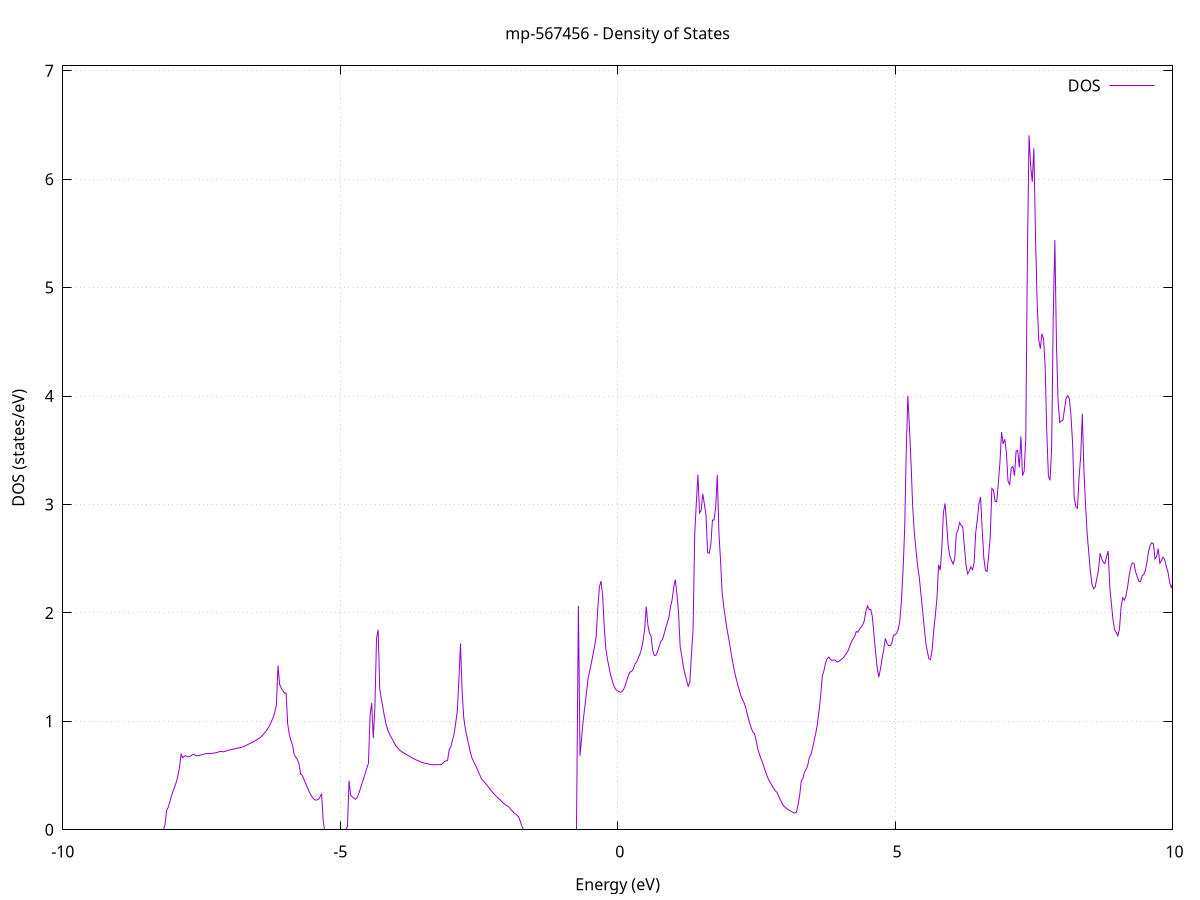 set title 'mp-567456 - Density of States'
set xlabel 'Energy (eV)'
set ylabel 'DOS (states/eV)'
set grid
set xrange [-10:10]
set yrange [0:7.045]
set xzeroaxis lt -1
set terminal png size 800,600
set output 'mp-567456_dos_gnuplot.png'
plot '-' using 1:2 with lines title 'DOS'
-40.614700 0.000000
-40.585600 0.000000
-40.556500 0.000000
-40.527400 0.000000
-40.498300 0.000000
-40.469200 0.000000
-40.440100 0.000000
-40.410900 0.000000
-40.381800 0.000000
-40.352700 0.000000
-40.323600 0.000000
-40.294500 0.000000
-40.265400 0.000000
-40.236300 0.000000
-40.207200 0.000000
-40.178100 0.000000
-40.149000 0.000000
-40.119900 0.000000
-40.090800 0.000000
-40.061600 0.000000
-40.032500 0.000000
-40.003400 0.000000
-39.974300 0.000000
-39.945200 0.000000
-39.916100 0.000000
-39.887000 0.000000
-39.857900 0.000000
-39.828800 0.000000
-39.799700 0.000000
-39.770600 0.000000
-39.741500 0.000000
-39.712300 0.000000
-39.683200 0.000000
-39.654100 0.000000
-39.625000 0.000000
-39.595900 0.000000
-39.566800 0.000000
-39.537700 0.000000
-39.508600 0.000000
-39.479500 0.000000
-39.450400 0.000000
-39.421300 0.000000
-39.392200 0.000000
-39.363000 0.000000
-39.333900 0.000000
-39.304800 0.000000
-39.275700 0.000000
-39.246600 0.000000
-39.217500 0.000000
-39.188400 0.000000
-39.159300 0.000000
-39.130200 0.000000
-39.101100 0.000000
-39.072000 0.000000
-39.042900 0.000000
-39.013700 0.000000
-38.984600 0.000000
-38.955500 0.000000
-38.926400 0.000000
-38.897300 0.000000
-38.868200 0.000000
-38.839100 0.000000
-38.810000 0.000000
-38.780900 0.000000
-38.751800 0.000000
-38.722700 0.000000
-38.693600 0.000000
-38.664400 0.000000
-38.635300 0.000000
-38.606200 0.000000
-38.577100 0.000000
-38.548000 0.000000
-38.518900 0.000000
-38.489800 0.000000
-38.460700 0.000000
-38.431600 0.000000
-38.402500 0.000000
-38.373400 0.000000
-38.344300 0.000000
-38.315100 0.000000
-38.286000 0.000000
-38.256900 0.000000
-38.227800 0.000000
-38.198700 0.000000
-38.169600 0.000000
-38.140500 0.000000
-38.111400 0.000000
-38.082300 0.000000
-38.053200 0.000000
-38.024100 0.000000
-37.995000 0.000000
-37.965800 140.128700
-37.936700 0.000000
-37.907600 0.000000
-37.878500 0.000000
-37.849400 0.000000
-37.820300 0.000000
-37.791200 0.000000
-37.762100 0.000000
-37.733000 0.000000
-37.703900 0.000000
-37.674800 0.000000
-37.645700 0.000000
-37.616500 0.000000
-37.587400 0.000000
-37.558300 0.000000
-37.529200 0.000000
-37.500100 0.000000
-37.471000 0.000000
-37.441900 0.000000
-37.412800 0.000000
-37.383700 0.000000
-37.354600 0.000000
-37.325500 0.000000
-37.296400 0.000000
-37.267200 0.000000
-37.238100 0.000000
-37.209000 0.000000
-37.179900 0.000000
-37.150800 0.000000
-37.121700 0.000000
-37.092600 0.000000
-37.063500 0.000000
-37.034400 0.000000
-37.005300 0.000000
-36.976200 0.000000
-36.947100 0.000000
-36.917900 0.000000
-36.888800 0.000000
-36.859700 0.000000
-36.830600 0.000000
-36.801500 0.000000
-36.772400 0.000000
-36.743300 0.000000
-36.714200 0.000000
-36.685100 0.000000
-36.656000 0.000000
-36.626900 0.000000
-36.597800 0.000000
-36.568600 0.000000
-36.539500 0.000000
-36.510400 0.000000
-36.481300 0.000000
-36.452200 0.000000
-36.423100 0.000000
-36.394000 0.000000
-36.364900 0.000000
-36.335800 0.000000
-36.306700 0.000000
-36.277600 0.000000
-36.248500 0.000000
-36.219300 0.000000
-36.190200 0.000000
-36.161100 0.000000
-36.132000 0.000000
-36.102900 0.000000
-36.073800 0.000000
-36.044700 0.000000
-36.015600 0.000000
-35.986500 0.000000
-35.957400 0.000000
-35.928300 0.000000
-35.899200 0.000000
-35.870000 0.000000
-35.840900 0.000000
-35.811800 0.000000
-35.782700 0.000000
-35.753600 0.000000
-35.724500 0.000000
-35.695400 0.000000
-35.666300 0.000000
-35.637200 0.000000
-35.608100 0.000000
-35.579000 0.000000
-35.549900 0.000000
-35.520700 0.000000
-35.491600 0.000000
-35.462500 0.000000
-35.433400 0.000000
-35.404300 0.000000
-35.375200 0.000000
-35.346100 0.000000
-35.317000 0.000000
-35.287900 0.000000
-35.258800 0.000000
-35.229700 0.000000
-35.200600 0.000000
-35.171400 0.000000
-35.142300 0.000000
-35.113200 0.000000
-35.084100 0.000000
-35.055000 0.000000
-35.025900 0.000000
-34.996800 0.000000
-34.967700 0.000000
-34.938600 0.000000
-34.909500 0.000000
-34.880400 0.000000
-34.851300 0.000000
-34.822100 0.000000
-34.793000 0.000000
-34.763900 0.000000
-34.734800 0.000000
-34.705700 0.000000
-34.676600 0.000000
-34.647500 0.000000
-34.618400 0.000000
-34.589300 0.000000
-34.560200 0.000000
-34.531100 0.000000
-34.502000 0.000000
-34.472800 0.000000
-34.443700 0.000000
-34.414600 0.000000
-34.385500 0.000000
-34.356400 0.000000
-34.327300 0.000000
-34.298200 0.000000
-34.269100 0.000000
-34.240000 0.000000
-34.210900 0.000000
-34.181800 0.000000
-34.152700 0.000000
-34.123500 0.000000
-34.094400 0.000000
-34.065300 0.000000
-34.036200 0.000000
-34.007100 0.000000
-33.978000 0.000000
-33.948900 0.000000
-33.919800 0.000000
-33.890700 0.000000
-33.861600 0.000000
-33.832500 0.000000
-33.803400 0.000000
-33.774200 0.000000
-33.745100 0.000000
-33.716000 0.000000
-33.686900 0.000000
-33.657800 0.000000
-33.628700 0.000000
-33.599600 0.000000
-33.570500 0.000000
-33.541400 0.000000
-33.512300 0.000000
-33.483200 0.000000
-33.454100 0.000000
-33.424900 0.000000
-33.395800 0.000000
-33.366700 0.000000
-33.337600 0.000000
-33.308500 0.000000
-33.279400 0.000000
-33.250300 0.000000
-33.221200 0.000000
-33.192100 0.000000
-33.163000 0.000000
-33.133900 0.000000
-33.104800 0.000000
-33.075600 0.000000
-33.046500 0.000000
-33.017400 0.000000
-32.988300 0.000000
-32.959200 0.000000
-32.930100 0.000000
-32.901000 0.000000
-32.871900 0.000000
-32.842800 0.000000
-32.813700 0.000000
-32.784600 0.000000
-32.755500 0.000000
-32.726300 0.000000
-32.697200 0.000000
-32.668100 0.000000
-32.639000 0.000000
-32.609900 0.000000
-32.580800 0.000000
-32.551700 0.000000
-32.522600 0.000000
-32.493500 0.000000
-32.464400 0.000000
-32.435300 0.000000
-32.406200 0.000000
-32.377000 0.000000
-32.347900 0.000000
-32.318800 0.000000
-32.289700 0.000000
-32.260600 0.000000
-32.231500 0.000000
-32.202400 0.000000
-32.173300 0.000000
-32.144200 0.000000
-32.115100 0.000000
-32.086000 0.000000
-32.056900 0.000000
-32.027700 0.000000
-31.998600 0.000000
-31.969500 0.000000
-31.940400 0.000000
-31.911300 0.000000
-31.882200 0.000000
-31.853100 0.000000
-31.824000 0.000000
-31.794900 0.000000
-31.765800 0.000000
-31.736700 0.000000
-31.707600 0.000000
-31.678400 0.000000
-31.649300 0.000000
-31.620200 0.000000
-31.591100 0.000000
-31.562000 0.000000
-31.532900 0.000000
-31.503800 0.000000
-31.474700 0.000000
-31.445600 0.000000
-31.416500 0.000000
-31.387400 0.000000
-31.358300 0.000000
-31.329100 0.000000
-31.300000 0.000000
-31.270900 0.000000
-31.241800 0.000000
-31.212700 0.000000
-31.183600 0.000000
-31.154500 0.000000
-31.125400 0.000000
-31.096300 0.000000
-31.067200 0.000000
-31.038100 0.000000
-31.009000 0.000000
-30.979800 0.000000
-30.950700 0.000000
-30.921600 0.000000
-30.892500 0.000000
-30.863400 0.000000
-30.834300 0.000000
-30.805200 0.000000
-30.776100 0.000000
-30.747000 0.000000
-30.717900 0.000000
-30.688800 0.000000
-30.659700 0.000000
-30.630500 0.000000
-30.601400 0.000000
-30.572300 0.000000
-30.543200 0.000000
-30.514100 0.000000
-30.485000 0.000000
-30.455900 0.000000
-30.426800 0.000000
-30.397700 0.000000
-30.368600 0.000000
-30.339500 0.000000
-30.310400 0.000000
-30.281200 0.000000
-30.252100 0.000000
-30.223000 0.000000
-30.193900 0.000000
-30.164800 0.000000
-30.135700 0.000000
-30.106600 0.000000
-30.077500 0.000000
-30.048400 0.000000
-30.019300 0.000000
-29.990200 0.000000
-29.961100 0.000000
-29.931900 0.000000
-29.902800 0.000000
-29.873700 0.000000
-29.844600 0.000000
-29.815500 0.000000
-29.786400 0.000000
-29.757300 0.000000
-29.728200 0.000000
-29.699100 0.000000
-29.670000 0.000000
-29.640900 0.000000
-29.611800 0.000000
-29.582600 0.000000
-29.553500 0.000000
-29.524400 0.000000
-29.495300 0.000000
-29.466200 0.000000
-29.437100 0.000000
-29.408000 0.000000
-29.378900 0.000000
-29.349800 0.000000
-29.320700 0.000000
-29.291600 0.000000
-29.262500 0.000000
-29.233300 0.000000
-29.204200 0.000000
-29.175100 0.000000
-29.146000 0.000000
-29.116900 0.000000
-29.087800 0.000000
-29.058700 0.000000
-29.029600 0.000000
-29.000500 0.000000
-28.971400 0.000000
-28.942300 0.000000
-28.913200 0.000000
-28.884000 0.000000
-28.854900 0.000000
-28.825800 0.000000
-28.796700 0.000000
-28.767600 0.000000
-28.738500 0.000000
-28.709400 0.000000
-28.680300 0.000000
-28.651200 0.000000
-28.622100 0.000000
-28.593000 0.000000
-28.563900 0.000000
-28.534700 0.000000
-28.505600 0.000000
-28.476500 0.000000
-28.447400 0.000000
-28.418300 0.000000
-28.389200 0.000000
-28.360100 0.000000
-28.331000 0.000000
-28.301900 0.000000
-28.272800 0.000000
-28.243700 0.000000
-28.214600 0.000000
-28.185400 0.000000
-28.156300 0.000000
-28.127200 0.000000
-28.098100 0.000000
-28.069000 0.000000
-28.039900 0.000000
-28.010800 0.000000
-27.981700 0.000000
-27.952600 0.000000
-27.923500 0.000000
-27.894400 0.000000
-27.865300 0.000000
-27.836100 0.000000
-27.807000 0.000000
-27.777900 0.000000
-27.748800 0.000000
-27.719700 0.000000
-27.690600 0.000000
-27.661500 0.000000
-27.632400 0.000000
-27.603300 0.000000
-27.574200 0.000000
-27.545100 0.000000
-27.516000 0.000000
-27.486800 0.000000
-27.457700 0.000000
-27.428600 0.000000
-27.399500 0.000000
-27.370400 0.000000
-27.341300 0.000000
-27.312200 0.000000
-27.283100 0.000000
-27.254000 0.000000
-27.224900 0.000000
-27.195800 0.000000
-27.166700 0.000000
-27.137500 0.000000
-27.108400 0.000000
-27.079300 0.000000
-27.050200 0.000000
-27.021100 0.000000
-26.992000 0.000000
-26.962900 0.000000
-26.933800 0.000000
-26.904700 0.000000
-26.875600 0.000000
-26.846500 0.000000
-26.817400 0.000000
-26.788200 0.000000
-26.759100 0.000000
-26.730000 0.000000
-26.700900 0.000000
-26.671800 0.000000
-26.642700 0.000000
-26.613600 0.000000
-26.584500 0.000000
-26.555400 0.000000
-26.526300 0.000000
-26.497200 0.000000
-26.468100 0.000000
-26.438900 0.000000
-26.409800 0.000000
-26.380700 0.000000
-26.351600 0.000000
-26.322500 0.000000
-26.293400 0.000000
-26.264300 0.000000
-26.235200 0.000000
-26.206100 0.000000
-26.177000 0.000000
-26.147900 0.000000
-26.118800 0.000000
-26.089600 0.000000
-26.060500 0.000000
-26.031400 0.000000
-26.002300 0.000000
-25.973200 0.000000
-25.944100 0.000000
-25.915000 0.000000
-25.885900 0.000000
-25.856800 0.000000
-25.827700 0.000000
-25.798600 0.000000
-25.769500 0.000000
-25.740300 0.000000
-25.711200 0.000000
-25.682100 0.000000
-25.653000 0.000000
-25.623900 0.000000
-25.594800 0.000000
-25.565700 0.000000
-25.536600 0.000000
-25.507500 0.000000
-25.478400 0.000000
-25.449300 0.000000
-25.420200 0.000000
-25.391000 0.000000
-25.361900 0.000000
-25.332800 0.000000
-25.303700 0.000000
-25.274600 0.000000
-25.245500 0.000000
-25.216400 0.000000
-25.187300 0.000000
-25.158200 0.000000
-25.129100 0.000000
-25.100000 0.000000
-25.070900 0.000000
-25.041700 0.000000
-25.012600 0.000000
-24.983500 0.000000
-24.954400 0.000000
-24.925300 0.000000
-24.896200 0.000000
-24.867100 0.000000
-24.838000 0.000000
-24.808900 0.000000
-24.779800 0.000000
-24.750700 0.000000
-24.721600 0.000000
-24.692400 0.000000
-24.663300 0.000000
-24.634200 0.000000
-24.605100 0.000000
-24.576000 0.000000
-24.546900 0.000000
-24.517800 0.000000
-24.488700 0.000000
-24.459600 0.000000
-24.430500 0.000000
-24.401400 0.000000
-24.372300 0.000000
-24.343100 0.000000
-24.314000 0.000000
-24.284900 0.000000
-24.255800 0.000000
-24.226700 0.000000
-24.197600 0.000000
-24.168500 0.000000
-24.139400 0.000000
-24.110300 0.000000
-24.081200 0.000000
-24.052100 0.000000
-24.023000 0.000000
-23.993800 0.000000
-23.964700 0.000000
-23.935600 0.000000
-23.906500 0.000000
-23.877400 0.000000
-23.848300 0.000000
-23.819200 0.000000
-23.790100 0.000000
-23.761000 0.000000
-23.731900 0.000000
-23.702800 0.000000
-23.673700 0.000000
-23.644500 0.000000
-23.615400 0.000000
-23.586300 0.000000
-23.557200 0.000000
-23.528100 0.000000
-23.499000 0.000000
-23.469900 0.000000
-23.440800 0.000000
-23.411700 0.000000
-23.382600 0.000000
-23.353500 0.000000
-23.324400 0.000000
-23.295200 0.000000
-23.266100 0.000000
-23.237000 0.000000
-23.207900 0.000000
-23.178800 0.000000
-23.149700 0.000000
-23.120600 0.000000
-23.091500 0.000000
-23.062400 0.000000
-23.033300 0.000000
-23.004200 0.000000
-22.975100 0.000000
-22.945900 0.000000
-22.916800 0.000000
-22.887700 0.000000
-22.858600 0.000000
-22.829500 0.000000
-22.800400 0.000000
-22.771300 0.000000
-22.742200 0.000000
-22.713100 0.000000
-22.684000 0.000000
-22.654900 0.000000
-22.625800 0.000000
-22.596600 0.000000
-22.567500 0.000000
-22.538400 0.000000
-22.509300 0.000000
-22.480200 0.000000
-22.451100 0.000000
-22.422000 0.000000
-22.392900 0.000000
-22.363800 0.000000
-22.334700 0.000000
-22.305600 0.000000
-22.276500 0.000000
-22.247300 0.000000
-22.218200 0.000000
-22.189100 0.000000
-22.160000 0.000000
-22.130900 0.000000
-22.101800 0.000000
-22.072700 0.000000
-22.043600 0.000000
-22.014500 0.000000
-21.985400 0.000000
-21.956300 0.000000
-21.927200 0.000000
-21.898000 0.000000
-21.868900 0.000000
-21.839800 0.000000
-21.810700 0.000000
-21.781600 0.000000
-21.752500 0.000000
-21.723400 0.000000
-21.694300 0.000000
-21.665200 0.000000
-21.636100 0.000000
-21.607000 0.000000
-21.577900 0.000000
-21.548700 0.000000
-21.519600 0.000000
-21.490500 0.000000
-21.461400 0.000000
-21.432300 0.000000
-21.403200 0.000000
-21.374100 0.000000
-21.345000 0.000000
-21.315900 0.000000
-21.286800 0.000000
-21.257700 25.178900
-21.228600 29.790400
-21.199400 70.802300
-21.170300 72.009500
-21.141200 38.268600
-21.112100 153.523800
-21.083000 33.635500
-21.053900 95.613500
-21.024800 0.000000
-20.995700 0.000000
-20.966600 0.000000
-20.937500 0.000000
-20.908400 0.000000
-20.879300 0.000000
-20.850100 0.000000
-20.821000 0.000000
-20.791900 0.000000
-20.762800 0.000000
-20.733700 0.000000
-20.704600 0.000000
-20.675500 0.000000
-20.646400 0.000000
-20.617300 0.000000
-20.588200 0.000000
-20.559100 0.000000
-20.530000 0.000000
-20.500800 0.000000
-20.471700 0.000000
-20.442600 0.000000
-20.413500 0.000000
-20.384400 0.000000
-20.355300 0.000000
-20.326200 0.000000
-20.297100 0.000000
-20.268000 0.000000
-20.238900 0.000000
-20.209800 0.000000
-20.180700 0.000000
-20.151500 0.000000
-20.122400 0.000000
-20.093300 0.000000
-20.064200 0.000000
-20.035100 0.000000
-20.006000 0.000000
-19.976900 0.000000
-19.947800 0.000000
-19.918700 0.000000
-19.889600 0.000000
-19.860500 0.000000
-19.831400 0.000000
-19.802200 0.000000
-19.773100 0.000000
-19.744000 0.000000
-19.714900 0.000000
-19.685800 0.000000
-19.656700 0.000000
-19.627600 0.000000
-19.598500 0.000000
-19.569400 0.000000
-19.540300 0.000000
-19.511200 0.000000
-19.482100 0.000000
-19.452900 0.000000
-19.423800 0.000000
-19.394700 0.000000
-19.365600 0.000000
-19.336500 0.000000
-19.307400 0.000000
-19.278300 0.000000
-19.249200 0.000000
-19.220100 0.000000
-19.191000 0.000000
-19.161900 0.000000
-19.132800 0.000000
-19.103600 49.619400
-19.074500 25.108600
-19.045400 130.363100
-19.016300 0.000000
-18.987200 0.000000
-18.958100 0.000000
-18.929000 0.000000
-18.899900 0.000000
-18.870800 0.000000
-18.841700 0.000000
-18.812600 0.000000
-18.783500 0.000000
-18.754300 0.000000
-18.725200 0.000000
-18.696100 0.000000
-18.667000 0.000000
-18.637900 0.000000
-18.608800 0.000000
-18.579700 0.000000
-18.550600 0.000000
-18.521500 0.000000
-18.492400 0.000000
-18.463300 0.000000
-18.434200 0.000000
-18.405000 0.000000
-18.375900 0.000000
-18.346800 0.000000
-18.317700 0.000000
-18.288600 0.000000
-18.259500 0.000000
-18.230400 0.000000
-18.201300 0.000000
-18.172200 0.000000
-18.143100 0.000000
-18.114000 0.000000
-18.084900 0.000000
-18.055700 0.000000
-18.026600 0.000000
-17.997500 0.000000
-17.968400 0.000000
-17.939300 0.000000
-17.910200 0.000000
-17.881100 0.000000
-17.852000 0.000000
-17.822900 0.000000
-17.793800 0.000000
-17.764700 0.000000
-17.735600 0.000000
-17.706400 0.000000
-17.677300 0.000000
-17.648200 0.000000
-17.619100 0.000000
-17.590000 0.000000
-17.560900 0.000000
-17.531800 0.000000
-17.502700 0.000000
-17.473600 0.000000
-17.444500 0.000000
-17.415400 0.000000
-17.386300 0.000000
-17.357100 0.000000
-17.328000 0.000000
-17.298900 0.000000
-17.269800 0.000000
-17.240700 0.000000
-17.211600 0.000000
-17.182500 0.000000
-17.153400 0.000000
-17.124300 0.000000
-17.095200 0.000000
-17.066100 0.000000
-17.037000 0.000000
-17.007800 0.000000
-16.978700 0.000000
-16.949600 0.000000
-16.920500 0.000000
-16.891400 0.000000
-16.862300 0.000000
-16.833200 0.000000
-16.804100 0.000000
-16.775000 0.000000
-16.745900 0.000000
-16.716800 0.000000
-16.687700 0.000000
-16.658500 0.000000
-16.629400 0.000000
-16.600300 0.000000
-16.571200 0.000000
-16.542100 0.000000
-16.513000 0.000000
-16.483900 0.000000
-16.454800 0.000000
-16.425700 0.000000
-16.396600 0.000000
-16.367500 0.000000
-16.338400 0.000000
-16.309200 0.000000
-16.280100 0.000000
-16.251000 0.000000
-16.221900 0.000000
-16.192800 0.000000
-16.163700 0.000000
-16.134600 0.000000
-16.105500 0.000000
-16.076400 0.000000
-16.047300 0.000000
-16.018200 0.000000
-15.989100 0.000000
-15.959900 0.000000
-15.930800 0.000000
-15.901700 0.000000
-15.872600 0.000000
-15.843500 0.000000
-15.814400 0.000000
-15.785300 0.000000
-15.756200 0.000000
-15.727100 0.000000
-15.698000 0.000000
-15.668900 0.000000
-15.639800 0.000000
-15.610600 0.000000
-15.581500 0.000000
-15.552400 0.000000
-15.523300 0.000000
-15.494200 0.000000
-15.465100 0.000000
-15.436000 0.000000
-15.406900 0.000000
-15.377800 0.000000
-15.348700 0.000000
-15.319600 0.000000
-15.290500 0.000000
-15.261300 0.000000
-15.232200 0.000000
-15.203100 0.000000
-15.174000 0.000000
-15.144900 0.000000
-15.115800 0.000000
-15.086700 0.000000
-15.057600 0.000000
-15.028500 0.000000
-14.999400 0.000000
-14.970300 0.000000
-14.941200 0.000000
-14.912000 0.000000
-14.882900 0.000000
-14.853800 0.000000
-14.824700 0.000000
-14.795600 0.000000
-14.766500 0.000000
-14.737400 0.000000
-14.708300 0.000000
-14.679200 0.000000
-14.650100 0.000000
-14.621000 0.000000
-14.591900 0.000000
-14.562700 0.000000
-14.533600 0.000000
-14.504500 0.000000
-14.475400 0.000000
-14.446300 0.000000
-14.417200 0.000000
-14.388100 0.000000
-14.359000 0.000000
-14.329900 0.000000
-14.300800 0.000000
-14.271700 0.000000
-14.242600 0.000000
-14.213400 0.000000
-14.184300 0.000000
-14.155200 0.000000
-14.126100 0.000000
-14.097000 0.000000
-14.067900 0.000000
-14.038800 0.000000
-14.009700 0.000000
-13.980600 0.000000
-13.951500 0.000000
-13.922400 0.000000
-13.893300 0.000000
-13.864100 0.000000
-13.835000 0.000000
-13.805900 0.000000
-13.776800 0.000000
-13.747700 0.000000
-13.718600 0.000000
-13.689500 0.000000
-13.660400 0.000000
-13.631300 0.000000
-13.602200 0.000000
-13.573100 0.000000
-13.544000 0.000000
-13.514800 0.000000
-13.485700 0.000000
-13.456600 0.000000
-13.427500 0.000000
-13.398400 0.000000
-13.369300 0.000000
-13.340200 0.000000
-13.311100 0.000000
-13.282000 0.000000
-13.252900 0.000000
-13.223800 0.000000
-13.194700 0.000000
-13.165500 0.000000
-13.136400 0.000000
-13.107300 0.000000
-13.078200 0.000000
-13.049100 0.000000
-13.020000 0.000000
-12.990900 0.000000
-12.961800 0.000000
-12.932700 0.000000
-12.903600 0.000000
-12.874500 0.000000
-12.845400 0.000000
-12.816200 0.000000
-12.787100 0.000000
-12.758000 0.000000
-12.728900 0.000000
-12.699800 0.000000
-12.670700 0.000000
-12.641600 0.000000
-12.612500 0.000000
-12.583400 0.000000
-12.554300 0.000000
-12.525200 0.000000
-12.496100 0.000000
-12.466900 0.000000
-12.437800 0.000000
-12.408700 0.000000
-12.379600 0.000000
-12.350500 0.000000
-12.321400 0.000000
-12.292300 0.000000
-12.263200 0.000000
-12.234100 0.000000
-12.205000 0.000000
-12.175900 0.000000
-12.146800 0.000000
-12.117600 0.000000
-12.088500 0.000000
-12.059400 0.000000
-12.030300 0.000000
-12.001200 0.000000
-11.972100 0.000000
-11.943000 0.000000
-11.913900 0.000000
-11.884800 0.000000
-11.855700 0.000000
-11.826600 0.000000
-11.797500 0.000000
-11.768300 0.000000
-11.739200 0.000000
-11.710100 0.000000
-11.681000 0.000000
-11.651900 0.000000
-11.622800 0.000000
-11.593700 0.000000
-11.564600 0.000000
-11.535500 0.000000
-11.506400 0.000000
-11.477300 0.000000
-11.448200 0.000000
-11.419000 0.000000
-11.389900 0.000000
-11.360800 0.000000
-11.331700 0.000000
-11.302600 0.000000
-11.273500 0.000000
-11.244400 0.000000
-11.215300 0.000000
-11.186200 0.000000
-11.157100 0.000000
-11.128000 0.000000
-11.098900 0.000000
-11.069700 0.000000
-11.040600 0.000000
-11.011500 0.000000
-10.982400 0.000000
-10.953300 0.000000
-10.924200 0.000000
-10.895100 0.000000
-10.866000 0.000000
-10.836900 0.000000
-10.807800 0.000000
-10.778700 0.000000
-10.749600 0.000000
-10.720400 0.000000
-10.691300 0.000000
-10.662200 0.000000
-10.633100 0.000000
-10.604000 0.000000
-10.574900 0.000000
-10.545800 0.000000
-10.516700 0.000000
-10.487600 0.000000
-10.458500 0.000000
-10.429400 0.000000
-10.400300 0.000000
-10.371100 0.000000
-10.342000 0.000000
-10.312900 0.000000
-10.283800 0.000000
-10.254700 0.000000
-10.225600 0.000000
-10.196500 0.000000
-10.167400 0.000000
-10.138300 0.000000
-10.109200 0.000000
-10.080100 0.000000
-10.051000 0.000000
-10.021800 0.000000
-9.992700 0.000000
-9.963600 0.000000
-9.934500 0.000000
-9.905400 0.000000
-9.876300 0.000000
-9.847200 0.000000
-9.818100 0.000000
-9.789000 0.000000
-9.759900 0.000000
-9.730800 0.000000
-9.701700 0.000000
-9.672500 0.000000
-9.643400 0.000000
-9.614300 0.000000
-9.585200 0.000000
-9.556100 0.000000
-9.527000 0.000000
-9.497900 0.000000
-9.468800 0.000000
-9.439700 0.000000
-9.410600 0.000000
-9.381500 0.000000
-9.352400 0.000000
-9.323200 0.000000
-9.294100 0.000000
-9.265000 0.000000
-9.235900 0.000000
-9.206800 0.000000
-9.177700 0.000000
-9.148600 0.000000
-9.119500 0.000000
-9.090400 0.000000
-9.061300 0.000000
-9.032200 0.000000
-9.003100 0.000000
-8.973900 0.000000
-8.944800 0.000000
-8.915700 0.000000
-8.886600 0.000000
-8.857500 0.000000
-8.828400 0.000000
-8.799300 0.000000
-8.770200 0.000000
-8.741100 0.000000
-8.712000 0.000000
-8.682900 0.000000
-8.653800 0.000000
-8.624600 0.000000
-8.595500 0.000000
-8.566400 0.000000
-8.537300 0.000000
-8.508200 0.000000
-8.479100 0.000000
-8.450000 0.000000
-8.420900 0.000000
-8.391800 0.000000
-8.362700 0.000000
-8.333600 0.000000
-8.304500 0.000000
-8.275300 0.000000
-8.246200 0.000000
-8.217100 0.000000
-8.188000 0.000000
-8.158900 0.040500
-8.129800 0.175000
-8.100700 0.206800
-8.071600 0.255900
-8.042500 0.312400
-8.013400 0.355300
-7.984300 0.392700
-7.955200 0.438000
-7.926000 0.498100
-7.896900 0.571900
-7.867800 0.697000
-7.838700 0.664600
-7.809600 0.678600
-7.780500 0.683400
-7.751400 0.672500
-7.722300 0.672800
-7.693200 0.682900
-7.664100 0.691800
-7.635000 0.695000
-7.605900 0.684100
-7.576700 0.683800
-7.547600 0.685000
-7.518500 0.688900
-7.489400 0.693500
-7.460300 0.697400
-7.431200 0.700300
-7.402100 0.699600
-7.373000 0.699600
-7.343900 0.702700
-7.314800 0.704700
-7.285700 0.706500
-7.256600 0.708900
-7.227400 0.712400
-7.198300 0.715500
-7.169200 0.717900
-7.140100 0.717900
-7.111000 0.718700
-7.081900 0.721800
-7.052800 0.726700
-7.023700 0.732500
-6.994600 0.735800
-6.965500 0.738800
-6.936400 0.742400
-6.907300 0.746000
-6.878100 0.749500
-6.849000 0.753000
-6.819900 0.755200
-6.790800 0.758600
-6.761700 0.764000
-6.732600 0.769900
-6.703500 0.776200
-6.674400 0.783700
-6.645300 0.791700
-6.616200 0.798500
-6.587100 0.805400
-6.558000 0.812800
-6.528800 0.821300
-6.499700 0.830600
-6.470600 0.839800
-6.441500 0.850500
-6.412400 0.864600
-6.383300 0.881200
-6.354200 0.899100
-6.325100 0.918200
-6.296000 0.939900
-6.266900 0.968800
-6.237800 1.001200
-6.208700 1.036900
-6.179500 1.081200
-6.150400 1.149000
-6.121300 1.515300
-6.092200 1.341800
-6.063100 1.307700
-6.034000 1.283400
-6.004900 1.260100
-5.975800 1.261700
-5.946700 0.976400
-5.917600 0.878800
-5.888500 0.823000
-5.859400 0.781200
-5.830200 0.694100
-5.801100 0.670000
-5.772000 0.647900
-5.742900 0.606500
-5.713800 0.515700
-5.684700 0.501100
-5.655600 0.466800
-5.626500 0.431900
-5.597400 0.397000
-5.568300 0.362200
-5.539200 0.329800
-5.510100 0.305300
-5.480900 0.286400
-5.451800 0.274300
-5.422700 0.274700
-5.393600 0.280400
-5.364500 0.302600
-5.335400 0.332200
-5.306300 0.083500
-5.277200 0.000000
-5.248100 0.000000
-5.219000 0.000000
-5.189900 0.000000
-5.160800 0.000000
-5.131600 0.000000
-5.102500 0.000000
-5.073400 0.000000
-5.044300 0.000000
-5.015200 0.000000
-4.986100 0.000000
-4.957000 0.000000
-4.927900 0.000000
-4.898800 0.000000
-4.869700 0.028800
-4.840600 0.452300
-4.811500 0.316900
-4.782300 0.303500
-4.753200 0.290500
-4.724100 0.281900
-4.695000 0.296300
-4.665900 0.332600
-4.636800 0.379300
-4.607700 0.426100
-4.578600 0.472900
-4.549500 0.519800
-4.520400 0.566600
-4.491300 0.613500
-4.462200 1.051800
-4.433000 1.169500
-4.403900 0.844900
-4.374800 1.134300
-4.345700 1.764200
-4.316600 1.844700
-4.287500 1.295400
-4.258400 1.209300
-4.229300 1.123200
-4.200200 1.037000
-4.171100 0.967800
-4.142000 0.920700
-4.112900 0.883500
-4.083700 0.856100
-4.054600 0.828700
-4.025500 0.801300
-3.996400 0.773700
-3.967300 0.756200
-3.938200 0.741400
-3.909100 0.726700
-3.880000 0.715700
-3.850900 0.707000
-3.821800 0.698400
-3.792700 0.689700
-3.763600 0.681100
-3.734400 0.672400
-3.705300 0.663800
-3.676200 0.655400
-3.647100 0.648200
-3.618000 0.641000
-3.588900 0.634800
-3.559800 0.628900
-3.530700 0.621000
-3.501600 0.617500
-3.472500 0.614000
-3.443400 0.610400
-3.414300 0.606900
-3.385100 0.603300
-3.356000 0.600000
-3.326900 0.599600
-3.297800 0.599900
-3.268700 0.600200
-3.239600 0.600500
-3.210500 0.600700
-3.181400 0.601600
-3.152300 0.613400
-3.123200 0.628500
-3.094100 0.634800
-3.065000 0.639200
-3.035800 0.739500
-3.006700 0.764600
-2.977600 0.824700
-2.948500 0.880200
-2.919400 0.981800
-2.890300 1.096100
-2.861200 1.381000
-2.832100 1.717500
-2.803000 1.276800
-2.773900 1.035400
-2.744800 0.928900
-2.715700 0.857100
-2.686500 0.789800
-2.657400 0.720300
-2.628300 0.665900
-2.599200 0.633400
-2.570100 0.603100
-2.541000 0.570600
-2.511900 0.537900
-2.482800 0.502600
-2.453700 0.469200
-2.424600 0.451900
-2.395500 0.436300
-2.366400 0.419000
-2.337200 0.399900
-2.308100 0.380400
-2.279000 0.360800
-2.249900 0.343500
-2.220800 0.326800
-2.191700 0.312100
-2.162600 0.297200
-2.133500 0.282800
-2.104400 0.268700
-2.075300 0.253300
-2.046200 0.238800
-2.017100 0.228800
-1.987900 0.219400
-1.958800 0.208800
-1.929700 0.191400
-1.900600 0.174500
-1.871500 0.158500
-1.842400 0.145400
-1.813300 0.134700
-1.784200 0.117900
-1.755100 0.080000
-1.726000 0.033200
-1.696900 0.001000
-1.667800 0.000000
-1.638600 0.000000
-1.609500 0.000000
-1.580400 0.000000
-1.551300 0.000000
-1.522200 0.000000
-1.493100 0.000000
-1.464000 0.000000
-1.434900 0.000000
-1.405800 0.000000
-1.376700 0.000000
-1.347600 0.000000
-1.318500 0.000000
-1.289300 0.000000
-1.260200 0.000000
-1.231100 0.000000
-1.202000 0.000000
-1.172900 0.000000
-1.143800 0.000000
-1.114700 0.000000
-1.085600 0.000000
-1.056500 0.000000
-1.027400 0.000000
-0.998300 0.000000
-0.969200 0.000000
-0.940000 0.000000
-0.910900 0.000000
-0.881800 0.000000
-0.852700 0.000000
-0.823600 0.000000
-0.794500 0.000000
-0.765400 0.000000
-0.736300 0.000000
-0.707200 2.064600
-0.678100 0.682100
-0.649000 0.849100
-0.619900 1.012800
-0.590700 1.136000
-0.561600 1.267300
-0.532500 1.395500
-0.503400 1.462800
-0.474300 1.537000
-0.445200 1.612400
-0.416100 1.690200
-0.387000 1.784900
-0.357900 2.044200
-0.328800 2.239200
-0.299700 2.294100
-0.270600 2.159400
-0.241400 1.870800
-0.212300 1.665300
-0.183200 1.573400
-0.154100 1.493400
-0.125000 1.424700
-0.095900 1.369300
-0.066800 1.327300
-0.037700 1.296600
-0.008600 1.282600
0.020500 1.276500
0.049600 1.269400
0.078700 1.274400
0.107900 1.295600
0.137000 1.331700
0.166100 1.380200
0.195200 1.427000
0.224300 1.455600
0.253400 1.462000
0.282500 1.480700
0.311600 1.528100
0.340700 1.545800
0.369800 1.582500
0.398900 1.616900
0.428000 1.664000
0.457200 1.737900
0.486300 1.849500
0.515400 2.058500
0.544500 1.890500
0.573600 1.811700
0.602700 1.785000
0.631800 1.654200
0.660900 1.607000
0.690000 1.610200
0.719100 1.642200
0.748200 1.690800
0.777300 1.735200
0.806500 1.754300
0.835600 1.801700
0.864700 1.859500
0.893800 1.908500
0.922900 1.952500
0.952000 2.054800
0.981100 2.118800
1.010200 2.234500
1.039300 2.306700
1.068400 2.176600
1.097500 2.000600
1.126600 1.689100
1.155800 1.603400
1.184900 1.499600
1.214000 1.436700
1.243100 1.374300
1.272200 1.323600
1.301300 1.359900
1.330400 1.621900
1.359500 1.849700
1.388600 2.723100
1.417700 3.009900
1.446800 3.275200
1.475900 2.921500
1.505100 2.944900
1.534200 3.098900
1.563300 3.003600
1.592400 2.900700
1.621500 2.557800
1.650600 2.549900
1.679700 2.631600
1.708800 2.856800
1.737900 2.856200
1.767000 2.975900
1.796100 3.272800
1.825200 2.739600
1.854400 2.482900
1.883500 2.187300
1.912600 2.055600
1.941700 1.948500
1.970800 1.850100
1.999900 1.770300
2.029000 1.680400
2.058100 1.591700
2.087200 1.506300
2.116300 1.435600
2.145400 1.375700
2.174500 1.320300
2.203700 1.265600
2.232800 1.222200
2.261900 1.189500
2.291000 1.155400
2.320100 1.101500
2.349200 1.040300
2.378300 0.987900
2.407400 0.938700
2.436500 0.901100
2.465600 0.889200
2.494700 0.827000
2.523800 0.749300
2.553000 0.699400
2.582100 0.657700
2.611200 0.620700
2.640300 0.574600
2.669400 0.531600
2.698500 0.488400
2.727600 0.455500
2.756700 0.431100
2.785800 0.404000
2.814900 0.379200
2.844000 0.357900
2.873100 0.343600
2.902300 0.310900
2.931400 0.276900
2.960500 0.246900
2.989600 0.221300
3.018700 0.207400
3.047800 0.195600
3.076900 0.184900
3.106000 0.175900
3.135100 0.168000
3.164200 0.160400
3.193300 0.153300
3.222400 0.161400
3.251600 0.228600
3.280700 0.317500
3.309800 0.452900
3.338900 0.472800
3.368000 0.534000
3.397100 0.555600
3.426200 0.594700
3.455300 0.668000
3.484400 0.695400
3.513500 0.753400
3.542600 0.826100
3.571700 0.892200
3.600900 0.977000
3.630000 1.097000
3.659100 1.236900
3.688200 1.416000
3.717300 1.464800
3.746400 1.537800
3.775500 1.576600
3.804600 1.593200
3.833700 1.572800
3.862800 1.562700
3.891900 1.566600
3.921000 1.566100
3.950200 1.547700
3.979300 1.550800
4.008400 1.561100
4.037500 1.573800
4.066600 1.586200
4.095700 1.606300
4.124800 1.627900
4.153900 1.653300
4.183000 1.691300
4.212100 1.733500
4.241200 1.757900
4.270300 1.781400
4.299500 1.828900
4.328600 1.821500
4.357700 1.848700
4.386800 1.869500
4.415900 1.890300
4.445000 1.927700
4.474100 2.013900
4.503200 2.064800
4.532300 2.030100
4.561400 2.032100
4.590500 1.964800
4.619600 1.801900
4.648800 1.635500
4.677900 1.490300
4.707000 1.407500
4.736100 1.482900
4.765200 1.576400
4.794300 1.658600
4.823400 1.763400
4.852500 1.721100
4.881600 1.702600
4.910700 1.702600
4.939800 1.717300
4.968900 1.792100
4.998100 1.800400
5.027200 1.812100
5.056300 1.847100
5.085400 1.921200
5.114500 2.115500
5.143600 2.385500
5.172700 2.771300
5.201800 3.497600
5.230900 4.002900
5.260000 3.695600
5.289100 3.368800
5.318200 2.968000
5.347400 2.738800
5.376500 2.584000
5.405600 2.436600
5.434700 2.335000
5.463800 2.186000
5.492900 2.040300
5.522000 1.888300
5.551100 1.734000
5.580200 1.648600
5.609300 1.576300
5.638400 1.569100
5.667500 1.662100
5.696700 1.834500
5.725800 1.979300
5.754900 2.135200
5.784000 2.443400
5.813100 2.394000
5.842200 2.595100
5.871300 2.925100
5.900400 3.009700
5.929500 2.819300
5.958600 2.613400
5.987700 2.524100
6.016800 2.483000
6.046000 2.450700
6.075100 2.501800
6.104200 2.731800
6.133300 2.760900
6.162400 2.833300
6.191500 2.807700
6.220600 2.792200
6.249700 2.608400
6.278800 2.441500
6.307900 2.359800
6.337000 2.385400
6.366100 2.424200
6.395300 2.397700
6.424400 2.459000
6.453500 2.740900
6.482600 2.861200
6.511700 3.006100
6.540800 3.069300
6.569900 2.777200
6.599000 2.513500
6.628100 2.392900
6.657200 2.381400
6.686300 2.525000
6.715400 2.704600
6.744600 3.148800
6.773700 3.131300
6.802800 3.027900
6.831900 3.026600
6.861000 3.196400
6.890100 3.387600
6.919200 3.668200
6.948300 3.559300
6.977400 3.602100
7.006500 3.476900
7.035600 3.216100
7.064700 3.179100
7.093900 3.334500
7.123000 3.352700
7.152100 3.265000
7.181200 3.492500
7.210300 3.498900
7.239400 3.341100
7.268500 3.627500
7.297600 3.265200
7.326700 3.307400
7.355800 3.608000
7.384900 5.283700
7.414000 6.404100
7.443200 6.126400
7.472300 5.975200
7.501400 6.285500
7.530500 5.481600
7.559600 4.878100
7.588700 4.521700
7.617800 4.436500
7.646900 4.574200
7.676000 4.526200
7.705100 4.268200
7.734200 3.668400
7.763300 3.264900
7.792500 3.222700
7.821600 3.514100
7.850700 4.726100
7.879800 5.438000
7.908900 4.464100
7.938000 3.952200
7.967100 3.756600
7.996200 3.770400
8.025300 3.777300
8.054400 3.882500
8.083500 3.982000
8.112600 4.002500
8.141800 3.975900
8.170900 3.813400
8.200000 3.557300
8.229100 3.062700
8.258200 2.978900
8.287300 2.965900
8.316400 3.253300
8.345500 3.445100
8.374600 3.836100
8.403700 3.311500
8.432800 2.998700
8.461900 2.731700
8.491100 2.555000
8.520200 2.380700
8.549300 2.263100
8.578400 2.222000
8.607500 2.241000
8.636600 2.318400
8.665700 2.393900
8.694800 2.550200
8.723900 2.498900
8.753000 2.466800
8.782100 2.454500
8.811200 2.520400
8.840400 2.570300
8.869500 2.242300
8.898600 2.085000
8.927700 1.937000
8.956800 1.843700
8.985900 1.817900
9.015000 1.789000
9.044100 1.850200
9.073200 2.054000
9.102300 2.141400
9.131400 2.117100
9.160500 2.155600
9.189700 2.235700
9.218800 2.343500
9.247900 2.425300
9.277000 2.461400
9.306100 2.456400
9.335200 2.380900
9.364300 2.332000
9.393400 2.292600
9.422500 2.286100
9.451600 2.341300
9.480700 2.355100
9.509800 2.388700
9.539000 2.464500
9.568100 2.567300
9.597200 2.625100
9.626300 2.647100
9.655400 2.638500
9.684500 2.498000
9.713600 2.519200
9.742700 2.593900
9.771800 2.458500
9.800900 2.483100
9.830000 2.514300
9.859100 2.491200
9.888300 2.427600
9.917400 2.378100
9.946500 2.289800
9.975600 2.234200
10.004700 2.268300
10.033800 2.342400
10.062900 2.341300
10.092000 2.297200
10.121100 2.157900
10.150200 2.079600
10.179300 2.028000
10.208400 1.976200
10.237600 1.924600
10.266700 1.880300
10.295800 1.842900
10.324900 1.852500
10.354000 1.722500
10.383100 1.609700
10.412200 1.514700
10.441300 1.378400
10.470400 1.286700
10.499500 1.288800
10.528600 1.365100
10.557700 1.498400
10.586900 1.638700
10.616000 1.814700
10.645100 2.021400
10.674200 2.182400
10.703300 2.661500
10.732400 2.973100
10.761500 3.394200
10.790600 3.802600
10.819700 3.926200
10.848800 3.754100
10.877900 3.421100
10.907000 3.155300
10.936200 2.938100
10.965300 2.451300
10.994400 2.101000
11.023500 1.896500
11.052600 1.759300
11.081700 1.671700
11.110800 1.617000
11.139900 1.603700
11.169000 1.501900
11.198100 1.566300
11.227200 1.679000
11.256300 1.708700
11.285500 1.633800
11.314600 1.600500
11.343700 1.611700
11.372800 1.639400
11.401900 1.698400
11.431000 1.775700
11.460100 1.842400
11.489200 1.918000
11.518300 2.008200
11.547400 2.040900
11.576500 2.042500
11.605600 2.004100
11.634800 1.965500
11.663900 1.946500
11.693000 1.929200
11.722100 1.921200
11.751200 1.914800
11.780300 1.912200
11.809400 1.894900
11.838500 1.876800
11.867600 1.868600
11.896700 1.868300
11.925800 1.923700
11.954900 1.977200
11.984100 2.002900
12.013200 2.045800
12.042300 2.085800
12.071400 2.181700
12.100500 2.218900
12.129600 1.910600
12.158700 1.993200
12.187800 1.976300
12.216900 1.882000
12.246000 1.792300
12.275100 1.747800
12.304200 1.723700
12.333400 1.718500
12.362500 1.728400
12.391600 1.779600
12.420700 1.872600
12.449800 1.978700
12.478900 2.049600
12.508000 2.073400
12.537100 2.052400
12.566200 2.022200
12.595300 2.037700
12.624400 2.074700
12.653500 2.115500
12.682700 2.146900
12.711800 2.205000
12.740900 2.286700
12.770000 2.342400
12.799100 2.339800
12.828200 2.337200
12.857300 2.347600
12.886400 2.373100
12.915500 2.398000
12.944600 2.465600
12.973700 2.523200
13.002800 2.546200
13.032000 2.477000
13.061100 2.357000
13.090200 2.236000
13.119300 2.155400
13.148400 2.100600
13.177500 2.067300
13.206600 2.039700
13.235700 2.021300
13.264800 2.017900
13.293900 2.018700
13.323000 2.041200
13.352100 2.098000
13.381300 2.151500
13.410400 2.175800
13.439500 2.204400
13.468600 2.195700
13.497700 2.130500
13.526800 2.055100
13.555900 2.008900
13.585000 1.986800
13.614100 1.965200
13.643200 1.949700
13.672300 1.894200
13.701400 1.852600
13.730600 1.813300
13.759700 1.766300
13.788800 1.711300
13.817900 1.672000
13.847000 1.679100
13.876100 1.661400
13.905200 1.641100
13.934300 1.640400
13.963400 1.579200
13.992500 1.538500
14.021600 1.496500
14.050700 1.502400
14.079900 1.494800
14.109000 1.536800
14.138100 1.507600
14.167200 1.454800
14.196300 1.433000
14.225400 1.402300
14.254500 1.352600
14.283600 1.305500
14.312700 1.262100
14.341800 1.204100
14.370900 1.166600
14.400000 1.165000
14.429200 0.897500
14.458300 0.767100
14.487400 0.705400
14.516500 0.617200
14.545600 0.510600
14.574700 0.419100
14.603800 0.319200
14.632900 0.250400
14.662000 0.210900
14.691100 0.168600
14.720200 0.124600
14.749300 0.076200
14.778500 0.033800
14.807600 0.022900
14.836700 0.014700
14.865800 0.008300
14.894900 0.003700
14.924000 0.000900
14.953100 0.000000
14.982200 0.000000
15.011300 0.000000
15.040400 0.000000
15.069500 0.000000
15.098600 0.000000
15.127800 0.000000
15.156900 0.000000
15.186000 0.000000
15.215100 0.000000
15.244200 0.000000
15.273300 0.000000
15.302400 0.000000
15.331500 0.000000
15.360600 0.000000
15.389700 0.000000
15.418800 0.000000
15.447900 0.000000
15.477100 0.000000
15.506200 0.000000
15.535300 0.000000
15.564400 0.000000
15.593500 0.000000
15.622600 0.000000
15.651700 0.000000
15.680800 0.000000
15.709900 0.000000
15.739000 0.000000
15.768100 0.000000
15.797200 0.000000
15.826400 0.000000
15.855500 0.000000
15.884600 0.000000
15.913700 0.000000
15.942800 0.000000
15.971900 0.000000
16.001000 0.000000
16.030100 0.000000
16.059200 0.000000
16.088300 0.000000
16.117400 0.000000
16.146500 0.000000
16.175700 0.000000
16.204800 0.000000
16.233900 0.000000
16.263000 0.000000
16.292100 0.000000
16.321200 0.000000
16.350300 0.000000
16.379400 0.000000
16.408500 0.000000
16.437600 0.000000
16.466700 0.000000
16.495800 0.000000
16.525000 0.000000
16.554100 0.000000
16.583200 0.000000
16.612300 0.000000
16.641400 0.000000
16.670500 0.000000
16.699600 0.000000
16.728700 0.000000
16.757800 0.000000
16.786900 0.000000
16.816000 0.000000
16.845100 0.000000
16.874300 0.000000
16.903400 0.000000
16.932500 0.000000
16.961600 0.000000
16.990700 0.000000
17.019800 0.000000
17.048900 0.000000
17.078000 0.000000
17.107100 0.000000
17.136200 0.000000
17.165300 0.000000
17.194400 0.000000
17.223600 0.000000
17.252700 0.000000
17.281800 0.000000
17.310900 0.000000
17.340000 0.000000
17.369100 0.000000
17.398200 0.000000
17.427300 0.000000
17.456400 0.000000
17.485500 0.000000
17.514600 0.000000
17.543700 0.000000
17.572900 0.000000
17.602000 0.000000
e
